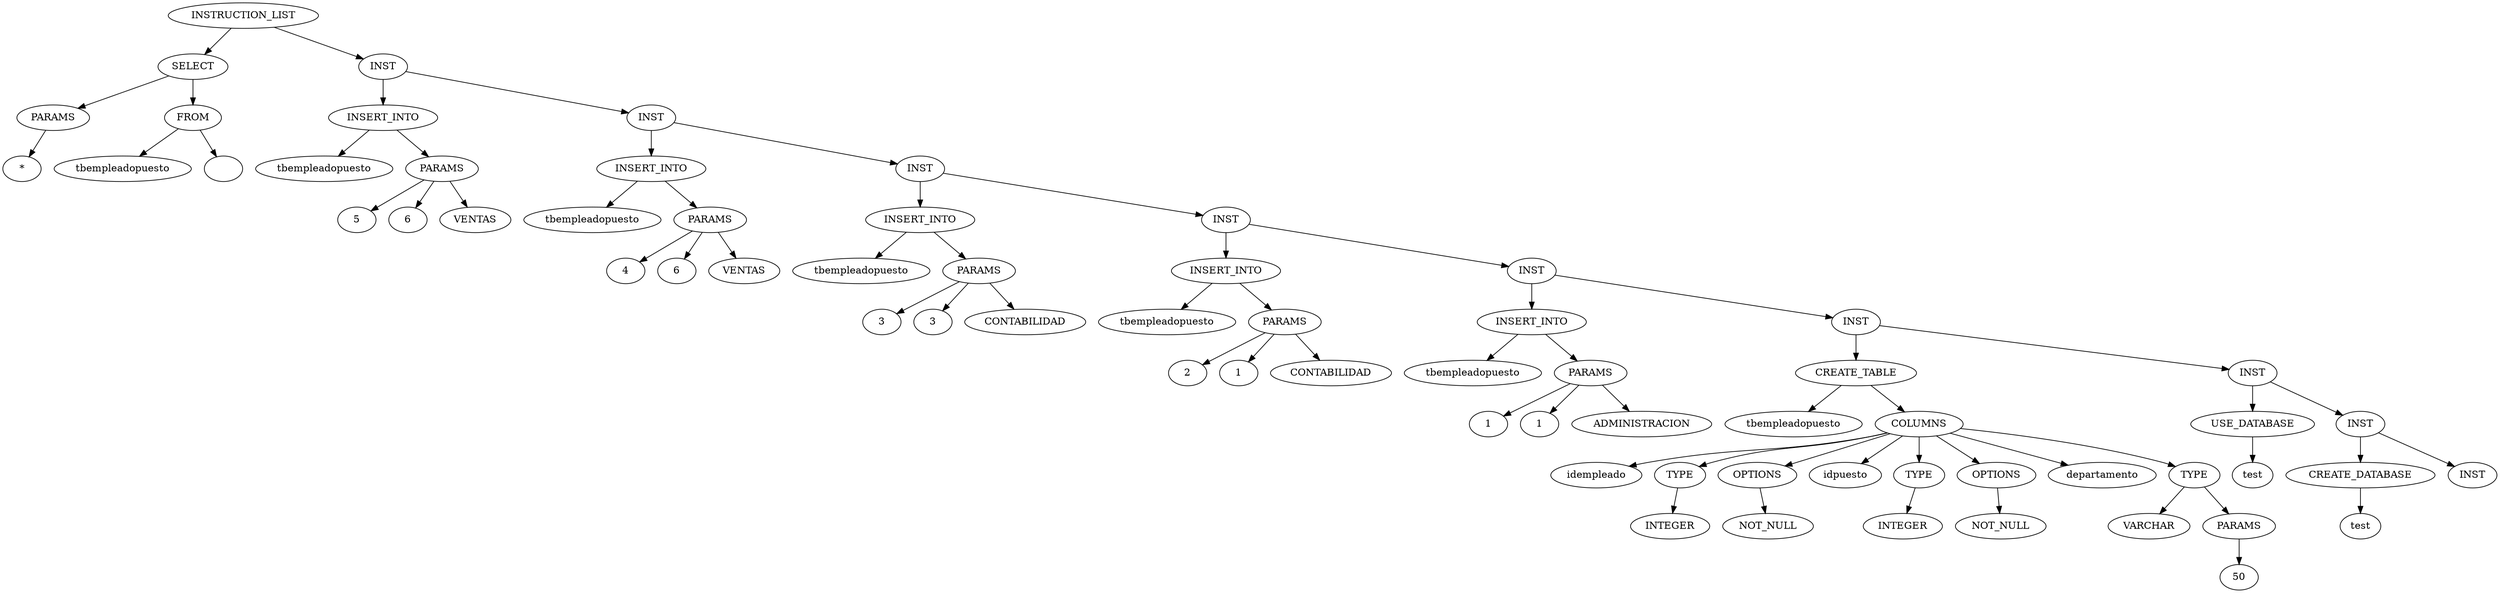 // AST
digraph {
	0 [label=INSTRUCTION_LIST]
	1 [label=SELECT]
	2 [label=PARAMS]
	3 [label="*"]
	4 [label=FROM]
	5 [label=tbempleadopuesto]
	6 [label=""]
	7 [label=INST]
	8 [label=INSERT_INTO]
	9 [label=tbempleadopuesto]
	10 [label=PARAMS]
	11 [label=5]
	12 [label=6]
	13 [label=VENTAS]
	14 [label=INST]
	15 [label=INSERT_INTO]
	16 [label=tbempleadopuesto]
	17 [label=PARAMS]
	18 [label=4]
	19 [label=6]
	20 [label=VENTAS]
	21 [label=INST]
	22 [label=INSERT_INTO]
	23 [label=tbempleadopuesto]
	24 [label=PARAMS]
	25 [label=3]
	26 [label=3]
	27 [label=CONTABILIDAD]
	28 [label=INST]
	29 [label=INSERT_INTO]
	30 [label=tbempleadopuesto]
	31 [label=PARAMS]
	32 [label=2]
	33 [label=1]
	34 [label=CONTABILIDAD]
	35 [label=INST]
	36 [label=INSERT_INTO]
	37 [label=tbempleadopuesto]
	38 [label=PARAMS]
	39 [label=1]
	40 [label=1]
	41 [label=ADMINISTRACION]
	42 [label=INST]
	43 [label=CREATE_TABLE]
	44 [label=tbempleadopuesto]
	45 [label=COLUMNS]
	46 [label=idempleado]
	47 [label=TYPE]
	48 [label=INTEGER]
	49 [label=OPTIONS]
	50 [label=NOT_NULL]
	51 [label=idpuesto]
	52 [label=TYPE]
	53 [label=INTEGER]
	54 [label=OPTIONS]
	55 [label=NOT_NULL]
	56 [label=departamento]
	57 [label=TYPE]
	58 [label=VARCHAR]
	59 [label=PARAMS]
	60 [label=50]
	61 [label=INST]
	62 [label=USE_DATABASE]
	63 [label=test]
	64 [label=INST]
	65 [label=CREATE_DATABASE]
	66 [label=test]
	67 [label=INST]
	0 -> 1
	1 -> 2
	2 -> 3
	1 -> 4
	4 -> 5
	4 -> 6
	0 -> 7
	7 -> 8
	8 -> 9
	8 -> 10
	10 -> 11
	10 -> 12
	10 -> 13
	7 -> 14
	14 -> 15
	15 -> 16
	15 -> 17
	17 -> 18
	17 -> 19
	17 -> 20
	14 -> 21
	21 -> 22
	22 -> 23
	22 -> 24
	24 -> 25
	24 -> 26
	24 -> 27
	21 -> 28
	28 -> 29
	29 -> 30
	29 -> 31
	31 -> 32
	31 -> 33
	31 -> 34
	28 -> 35
	35 -> 36
	36 -> 37
	36 -> 38
	38 -> 39
	38 -> 40
	38 -> 41
	35 -> 42
	42 -> 43
	43 -> 44
	43 -> 45
	45 -> 46
	45 -> 47
	47 -> 48
	45 -> 49
	49 -> 50
	45 -> 51
	45 -> 52
	52 -> 53
	45 -> 54
	54 -> 55
	45 -> 56
	45 -> 57
	57 -> 58
	57 -> 59
	59 -> 60
	42 -> 61
	61 -> 62
	62 -> 63
	61 -> 64
	64 -> 65
	65 -> 66
	64 -> 67
}

